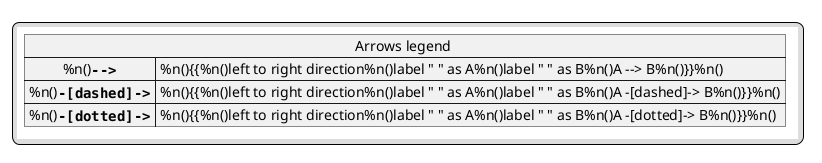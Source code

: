 {
  "sha1": "4rk299jt039azx2nmn9bugbytff52t9",
  "insertion": {
    "when": "2024-05-30T20:48:20.558Z",
    "url": "https://forum.plantuml.net/15172/is-it-possible-to-hide-the-name-of-an-element?show=15178#c15178",
    "user": "plantuml@gmail.com"
  }
}
@startuml
legend
{{

!procedure $arrow($text)
%n()<font:monospaced.bold>$text</font> => %n(){{%n()left to right direction%n()label " " as A%n()label " " as B%n()A $text B%n()}}%n()
!endprocedure

map "Arrows legend " as arrows {
$arrow("-->")
$arrow("-[dashed]->")
$arrow("-[dotted]->")
}

}}
endlegend
@enduml
